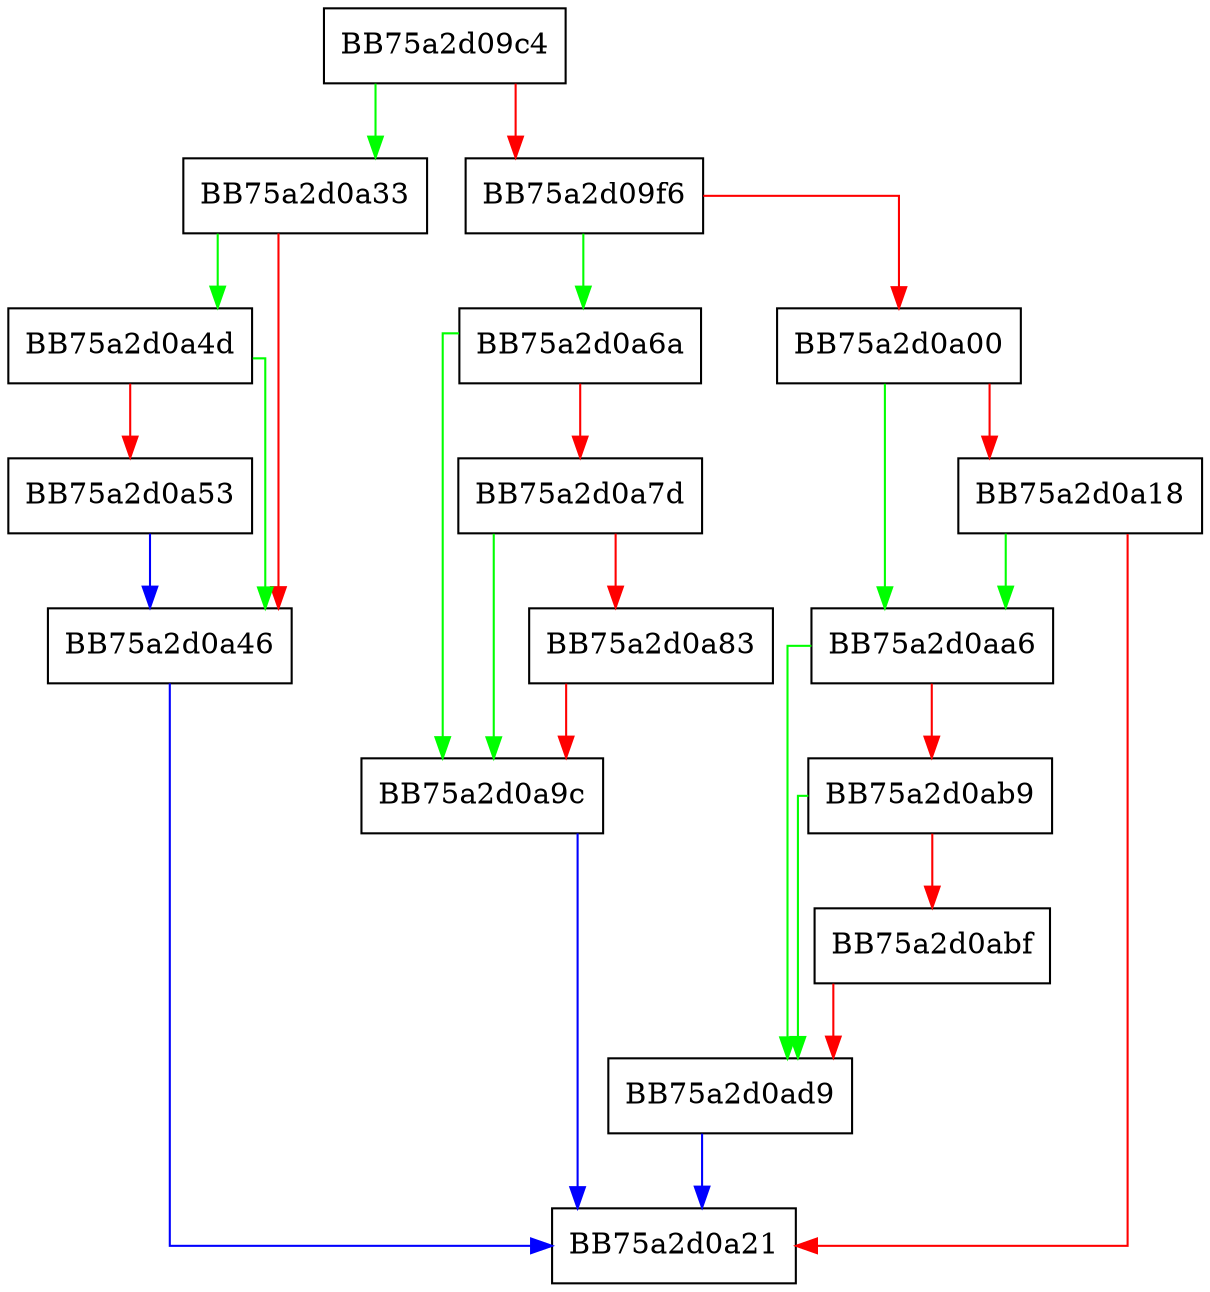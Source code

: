 digraph ReadDosHeader {
  node [shape="box"];
  graph [splines=ortho];
  BB75a2d09c4 -> BB75a2d0a33 [color="green"];
  BB75a2d09c4 -> BB75a2d09f6 [color="red"];
  BB75a2d09f6 -> BB75a2d0a6a [color="green"];
  BB75a2d09f6 -> BB75a2d0a00 [color="red"];
  BB75a2d0a00 -> BB75a2d0aa6 [color="green"];
  BB75a2d0a00 -> BB75a2d0a18 [color="red"];
  BB75a2d0a18 -> BB75a2d0aa6 [color="green"];
  BB75a2d0a18 -> BB75a2d0a21 [color="red"];
  BB75a2d0a33 -> BB75a2d0a4d [color="green"];
  BB75a2d0a33 -> BB75a2d0a46 [color="red"];
  BB75a2d0a46 -> BB75a2d0a21 [color="blue"];
  BB75a2d0a4d -> BB75a2d0a46 [color="green"];
  BB75a2d0a4d -> BB75a2d0a53 [color="red"];
  BB75a2d0a53 -> BB75a2d0a46 [color="blue"];
  BB75a2d0a6a -> BB75a2d0a9c [color="green"];
  BB75a2d0a6a -> BB75a2d0a7d [color="red"];
  BB75a2d0a7d -> BB75a2d0a9c [color="green"];
  BB75a2d0a7d -> BB75a2d0a83 [color="red"];
  BB75a2d0a83 -> BB75a2d0a9c [color="red"];
  BB75a2d0a9c -> BB75a2d0a21 [color="blue"];
  BB75a2d0aa6 -> BB75a2d0ad9 [color="green"];
  BB75a2d0aa6 -> BB75a2d0ab9 [color="red"];
  BB75a2d0ab9 -> BB75a2d0ad9 [color="green"];
  BB75a2d0ab9 -> BB75a2d0abf [color="red"];
  BB75a2d0abf -> BB75a2d0ad9 [color="red"];
  BB75a2d0ad9 -> BB75a2d0a21 [color="blue"];
}